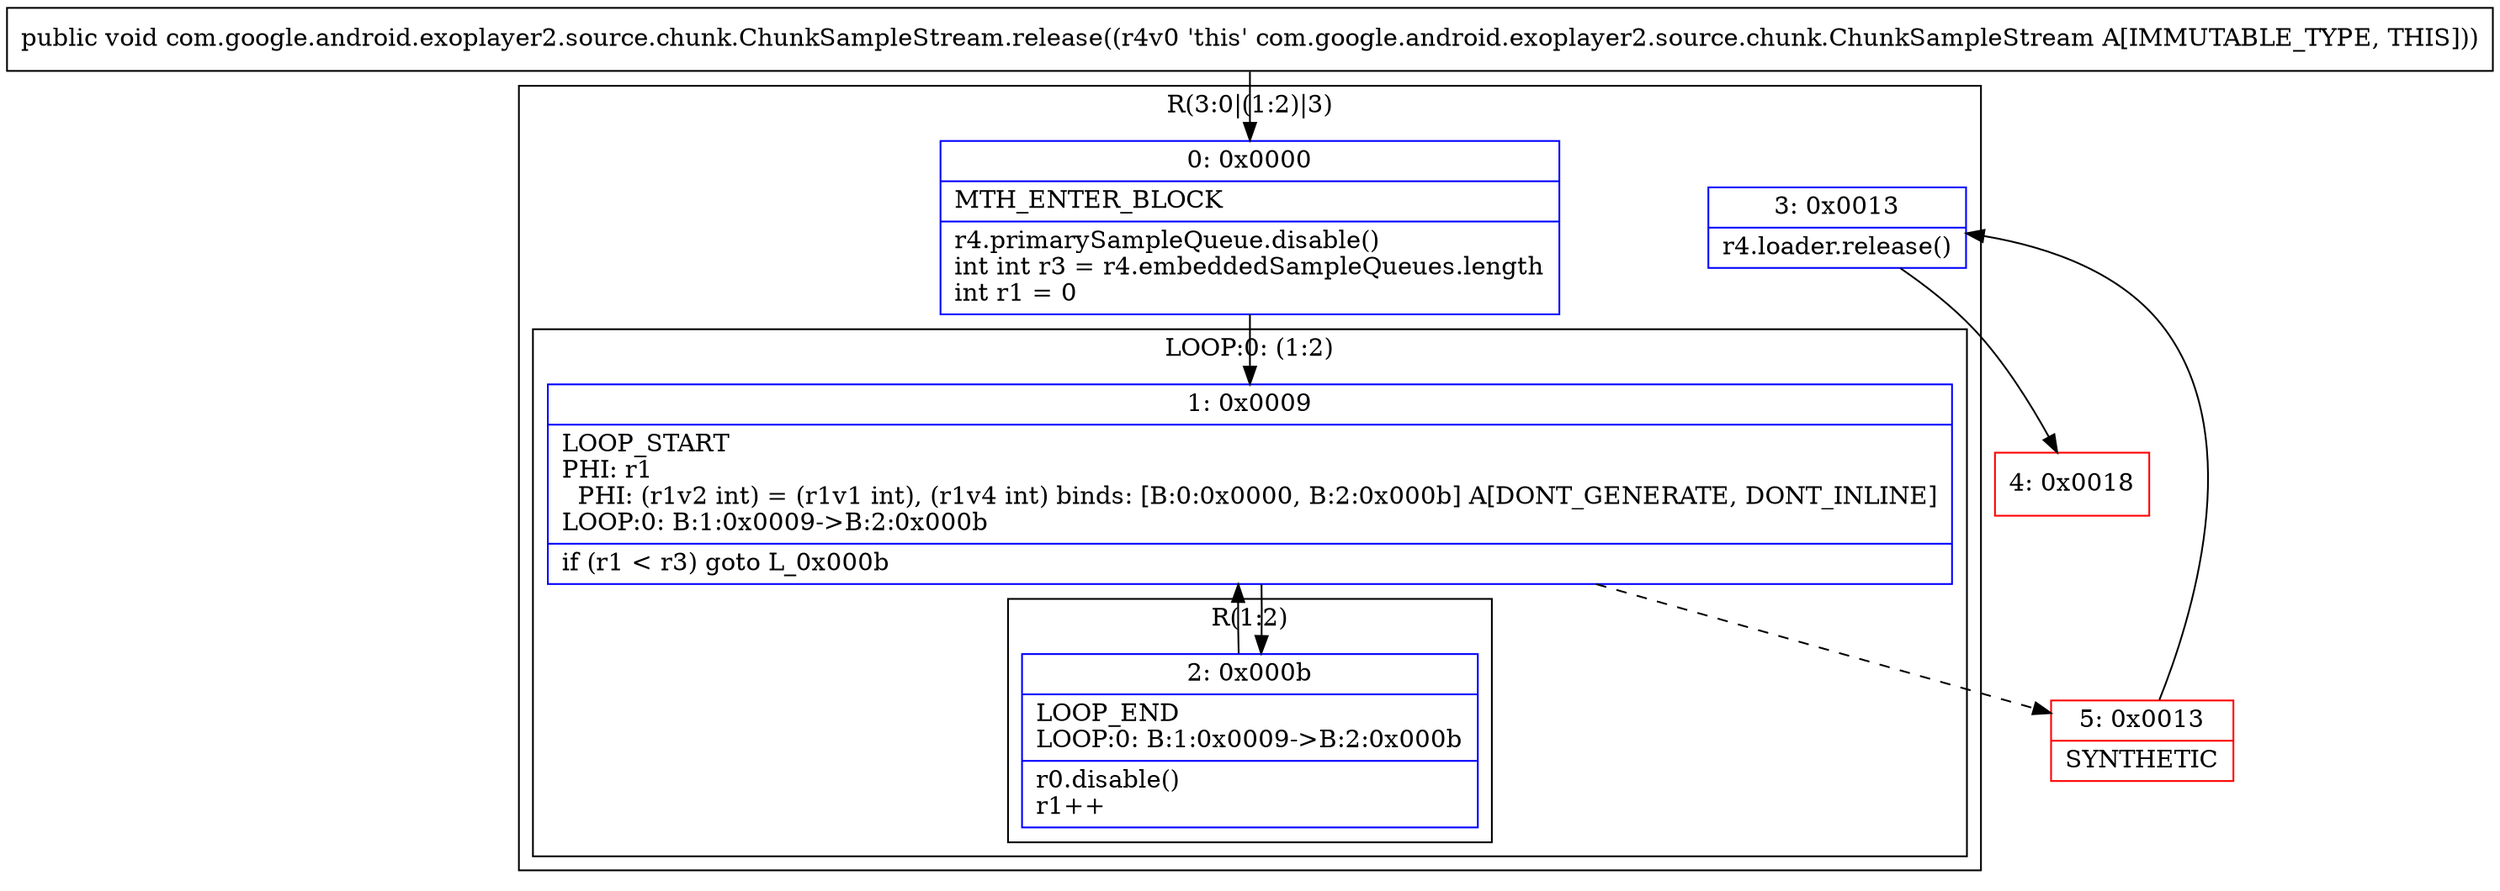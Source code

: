 digraph "CFG forcom.google.android.exoplayer2.source.chunk.ChunkSampleStream.release()V" {
subgraph cluster_Region_2136132483 {
label = "R(3:0|(1:2)|3)";
node [shape=record,color=blue];
Node_0 [shape=record,label="{0\:\ 0x0000|MTH_ENTER_BLOCK\l|r4.primarySampleQueue.disable()\lint int r3 = r4.embeddedSampleQueues.length\lint r1 = 0\l}"];
subgraph cluster_LoopRegion_1301099707 {
label = "LOOP:0: (1:2)";
node [shape=record,color=blue];
Node_1 [shape=record,label="{1\:\ 0x0009|LOOP_START\lPHI: r1 \l  PHI: (r1v2 int) = (r1v1 int), (r1v4 int) binds: [B:0:0x0000, B:2:0x000b] A[DONT_GENERATE, DONT_INLINE]\lLOOP:0: B:1:0x0009\-\>B:2:0x000b\l|if (r1 \< r3) goto L_0x000b\l}"];
subgraph cluster_Region_1061753964 {
label = "R(1:2)";
node [shape=record,color=blue];
Node_2 [shape=record,label="{2\:\ 0x000b|LOOP_END\lLOOP:0: B:1:0x0009\-\>B:2:0x000b\l|r0.disable()\lr1++\l}"];
}
}
Node_3 [shape=record,label="{3\:\ 0x0013|r4.loader.release()\l}"];
}
Node_4 [shape=record,color=red,label="{4\:\ 0x0018}"];
Node_5 [shape=record,color=red,label="{5\:\ 0x0013|SYNTHETIC\l}"];
MethodNode[shape=record,label="{public void com.google.android.exoplayer2.source.chunk.ChunkSampleStream.release((r4v0 'this' com.google.android.exoplayer2.source.chunk.ChunkSampleStream A[IMMUTABLE_TYPE, THIS])) }"];
MethodNode -> Node_0;
Node_0 -> Node_1;
Node_1 -> Node_2;
Node_1 -> Node_5[style=dashed];
Node_2 -> Node_1;
Node_3 -> Node_4;
Node_5 -> Node_3;
}

